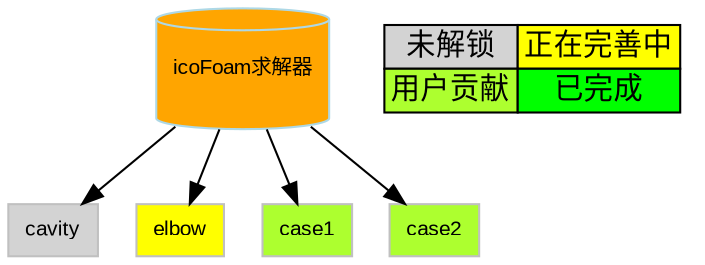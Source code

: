 
  digraph G {

      icoFoam[label="icoFoam求解器", tooltip="简短介绍", fontname="Arial", fontsize=10, height=.8,width=.8,shape="cylinder",style="filled", color=lightblue,fillcolor=orange,href="https://gitlab.com",target="_top"];

      cavity[label="cavity", tooltip="cavity", fontname="Arial", fontsize=10, height=.35,width=.35,shape="box",style="filled", fillcolor=lightgray, color=gray,href="https://gitlab.com",target="_top"];
      elbow[label="elbow", tooltip="elbow", fontname="Arial", fontsize=10, height=.35,width=.35,shape="box",style="filled", fillcolor=yellow, color=gray,href="https://gitlab.com",target="_top"];
      user_1[label="case1", tooltip="elbow", fontname="Arial", fontsize=10, height=.35,width=.35,shape="box",style="filled", fillcolor=greenyellow, color=gray,href="https://gitlab.com",target="_top"];
      user_2[label="case2", tooltip="elbow", fontname="Arial", fontsize=10, height=.35,width=.35,shape="box",style="filled", fillcolor=greenyellow, color=gray,href="https://gitlab.com",target="_top"];
      // 连接
      
      icoFoam -> cavity;
      icoFoam -> elbow;
      icoFoam -> user_1;
      icoFoam -> user_2;

      node [shape=plaintext]
      legend [
    fontname="Arial"
   label=<
     <table border="0" cellborder="1" cellspacing="0">
       <tr>
       <td bgcolor="lightgray">未解锁</td>
       <td bgcolor="yellow"><font color="black">正在完善中</font></td>
       </tr>
       <tr>
        <td bgcolor="greenyellow"><font color="black">用户贡献</font></td>
        <td bgcolor="lime"><font color="black">已完成</font></td>
       </tr>
     </table>>
  ];
  }